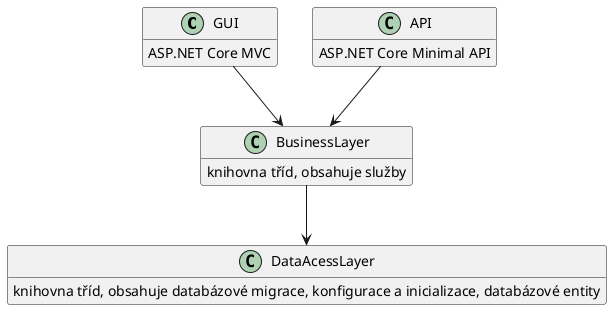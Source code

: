 @startuml
top to bottom direction
hide empty members

GUI : ASP.NET Core MVC
API : ASP.NET Core Minimal API
BusinessLayer : knihovna tříd, obsahuje služby
DataAcessLayer : knihovna tříd, obsahuje databázové migrace, konfigurace a inicializace, databázové entity

GUI --> BusinessLayer
API --> BusinessLayer

BusinessLayer --> DataAcessLayer
@enduml